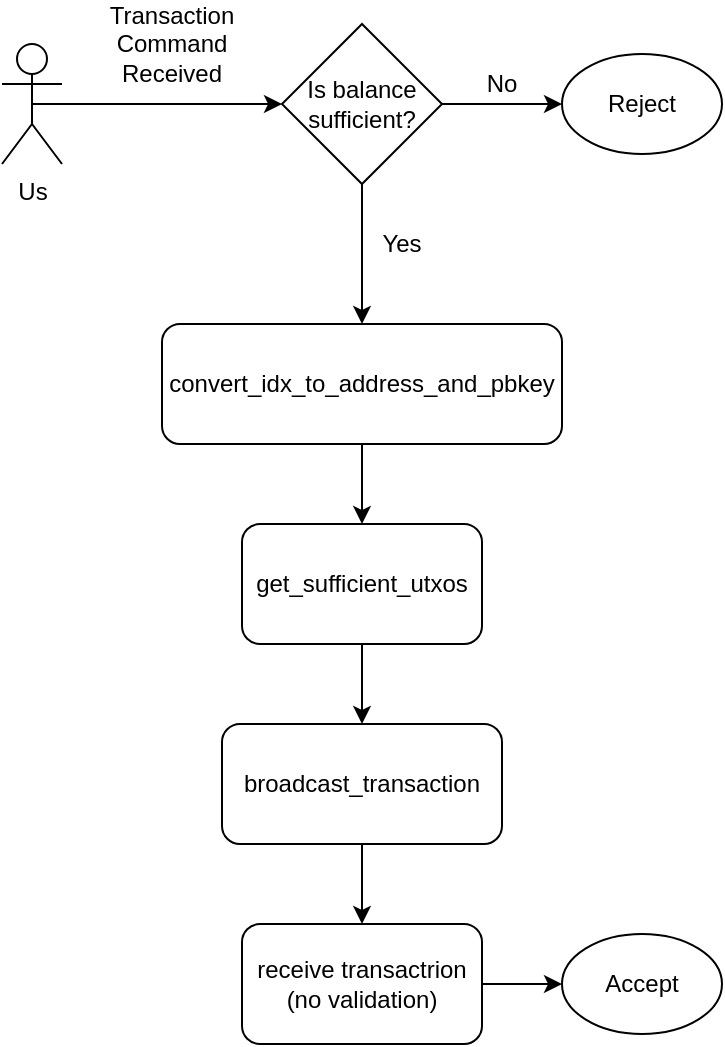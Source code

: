 <mxfile version="12.8.5" type="device"><diagram id="cx1XVzAgt8EAbWVD8xD8" name="Page-1"><mxGraphModel dx="1250" dy="1749" grid="1" gridSize="10" guides="1" tooltips="1" connect="1" arrows="1" fold="1" page="1" pageScale="1" pageWidth="827" pageHeight="1169" math="0" shadow="0"><root><mxCell id="0"/><mxCell id="1" parent="0"/><mxCell id="Swsd1wcrNHFMiTLAjJgF-10" style="edgeStyle=orthogonalEdgeStyle;rounded=0;orthogonalLoop=1;jettySize=auto;html=1;exitX=0.5;exitY=0.5;exitDx=0;exitDy=0;exitPerimeter=0;entryX=0;entryY=0.5;entryDx=0;entryDy=0;" edge="1" parent="1" source="Swsd1wcrNHFMiTLAjJgF-1" target="Swsd1wcrNHFMiTLAjJgF-9"><mxGeometry relative="1" as="geometry"/></mxCell><mxCell id="Swsd1wcrNHFMiTLAjJgF-1" value="Us" style="shape=umlActor;verticalLabelPosition=bottom;labelBackgroundColor=#ffffff;verticalAlign=top;html=1;outlineConnect=0;" vertex="1" parent="1"><mxGeometry x="20" y="-60" width="30" height="60" as="geometry"/></mxCell><mxCell id="Swsd1wcrNHFMiTLAjJgF-8" value="Transaction&lt;br&gt;Command&lt;br&gt;Received" style="text;html=1;strokeColor=none;fillColor=none;align=center;verticalAlign=middle;whiteSpace=wrap;rounded=0;" vertex="1" parent="1"><mxGeometry x="60" y="-70" width="90" height="20" as="geometry"/></mxCell><mxCell id="Swsd1wcrNHFMiTLAjJgF-12" style="edgeStyle=orthogonalEdgeStyle;rounded=0;orthogonalLoop=1;jettySize=auto;html=1;exitX=1;exitY=0.5;exitDx=0;exitDy=0;entryX=0;entryY=0.5;entryDx=0;entryDy=0;" edge="1" parent="1" source="Swsd1wcrNHFMiTLAjJgF-9" target="Swsd1wcrNHFMiTLAjJgF-11"><mxGeometry relative="1" as="geometry"/></mxCell><mxCell id="Swsd1wcrNHFMiTLAjJgF-17" style="edgeStyle=orthogonalEdgeStyle;rounded=0;orthogonalLoop=1;jettySize=auto;html=1;exitX=0.5;exitY=1;exitDx=0;exitDy=0;entryX=0.5;entryY=0;entryDx=0;entryDy=0;" edge="1" parent="1" source="Swsd1wcrNHFMiTLAjJgF-9" target="Swsd1wcrNHFMiTLAjJgF-15"><mxGeometry relative="1" as="geometry"/></mxCell><mxCell id="Swsd1wcrNHFMiTLAjJgF-9" value="Is balance&lt;br&gt;sufficient?" style="rhombus;whiteSpace=wrap;html=1;" vertex="1" parent="1"><mxGeometry x="160" y="-70" width="80" height="80" as="geometry"/></mxCell><mxCell id="Swsd1wcrNHFMiTLAjJgF-11" value="Reject" style="ellipse;whiteSpace=wrap;html=1;" vertex="1" parent="1"><mxGeometry x="300" y="-55" width="80" height="50" as="geometry"/></mxCell><mxCell id="Swsd1wcrNHFMiTLAjJgF-20" style="edgeStyle=orthogonalEdgeStyle;rounded=0;orthogonalLoop=1;jettySize=auto;html=1;exitX=0.5;exitY=1;exitDx=0;exitDy=0;entryX=0.5;entryY=0;entryDx=0;entryDy=0;" edge="1" parent="1" source="Swsd1wcrNHFMiTLAjJgF-13" target="Swsd1wcrNHFMiTLAjJgF-19"><mxGeometry relative="1" as="geometry"/></mxCell><mxCell id="Swsd1wcrNHFMiTLAjJgF-13" value="get_sufficient_utxos" style="rounded=1;whiteSpace=wrap;html=1;" vertex="1" parent="1"><mxGeometry x="140" y="180" width="120" height="60" as="geometry"/></mxCell><mxCell id="Swsd1wcrNHFMiTLAjJgF-18" style="edgeStyle=orthogonalEdgeStyle;rounded=0;orthogonalLoop=1;jettySize=auto;html=1;exitX=0.5;exitY=1;exitDx=0;exitDy=0;" edge="1" parent="1" source="Swsd1wcrNHFMiTLAjJgF-15" target="Swsd1wcrNHFMiTLAjJgF-13"><mxGeometry relative="1" as="geometry"/></mxCell><mxCell id="Swsd1wcrNHFMiTLAjJgF-15" value="convert_idx_to_address_and_pbkey" style="rounded=1;whiteSpace=wrap;html=1;" vertex="1" parent="1"><mxGeometry x="100" y="80" width="200" height="60" as="geometry"/></mxCell><mxCell id="Swsd1wcrNHFMiTLAjJgF-29" style="edgeStyle=orthogonalEdgeStyle;rounded=0;orthogonalLoop=1;jettySize=auto;html=1;exitX=0.5;exitY=1;exitDx=0;exitDy=0;entryX=0.5;entryY=0;entryDx=0;entryDy=0;" edge="1" parent="1" source="Swsd1wcrNHFMiTLAjJgF-19" target="Swsd1wcrNHFMiTLAjJgF-23"><mxGeometry relative="1" as="geometry"/></mxCell><mxCell id="Swsd1wcrNHFMiTLAjJgF-19" value="broadcast_transaction" style="rounded=1;whiteSpace=wrap;html=1;" vertex="1" parent="1"><mxGeometry x="130" y="280" width="140" height="60" as="geometry"/></mxCell><mxCell id="Swsd1wcrNHFMiTLAjJgF-26" style="edgeStyle=orthogonalEdgeStyle;rounded=0;orthogonalLoop=1;jettySize=auto;html=1;exitX=1;exitY=0.5;exitDx=0;exitDy=0;entryX=0;entryY=0.5;entryDx=0;entryDy=0;" edge="1" parent="1" source="Swsd1wcrNHFMiTLAjJgF-23" target="Swsd1wcrNHFMiTLAjJgF-25"><mxGeometry relative="1" as="geometry"/></mxCell><mxCell id="Swsd1wcrNHFMiTLAjJgF-23" value="receive transactrion&lt;br&gt;(no validation)" style="rounded=1;whiteSpace=wrap;html=1;" vertex="1" parent="1"><mxGeometry x="140" y="380" width="120" height="60" as="geometry"/></mxCell><mxCell id="Swsd1wcrNHFMiTLAjJgF-25" value="Accept" style="ellipse;whiteSpace=wrap;html=1;" vertex="1" parent="1"><mxGeometry x="300" y="385" width="80" height="50" as="geometry"/></mxCell><mxCell id="Swsd1wcrNHFMiTLAjJgF-27" value="Yes" style="text;html=1;strokeColor=none;fillColor=none;align=center;verticalAlign=middle;whiteSpace=wrap;rounded=0;" vertex="1" parent="1"><mxGeometry x="200" y="30" width="40" height="20" as="geometry"/></mxCell><mxCell id="Swsd1wcrNHFMiTLAjJgF-28" value="No" style="text;html=1;strokeColor=none;fillColor=none;align=center;verticalAlign=middle;whiteSpace=wrap;rounded=0;" vertex="1" parent="1"><mxGeometry x="250" y="-50" width="40" height="20" as="geometry"/></mxCell></root></mxGraphModel></diagram></mxfile>